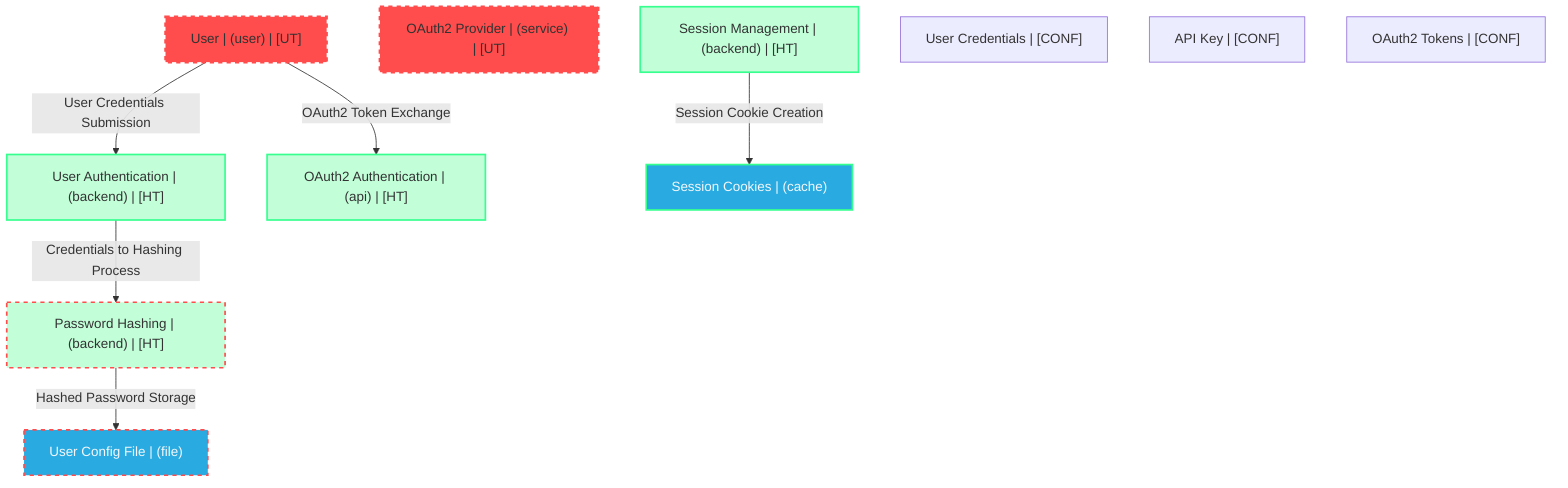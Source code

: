 graph TB
  node_01F8F4X6D8R8F1F9G8E1["User | (user) | [UT]"]:::untrusted
  node_01F8F4X6D8R8F1F9G8E2["OAuth2 Provider | (service) | [UT]"]:::untrusted
  node_01F8F4X6D8R8F1F9G8P1["User Authentication | (backend) | [HT]"]:::highTrust
  node_01F8F4X6D8R8F1F9G8P2["Password Hashing | (backend) | [HT]"]:::highTrust
  node_01F8F4X6D8R8F1F9G8P3["Session Management | (backend) | [HT]"]:::highTrust
  node_01F8F4X6D8R8F1F9G8P4["OAuth2 Authentication | (api) | [HT]"]:::highTrust
  node_01F8F4X6D8R8F1F9G8S1["User Config File | (file)"]:::dataStore
  node_01F8F4X6D8R8F1F9G8S2["Session Cookies | (cache)"]:::dataStore
  node_01F8F4X6D8R8F1F9G8D1["User Credentials | [CONF]"]:::dataAsset,confidential
  node_01F8F4X6D8R8F1F9G8D2["API Key | [CONF]"]:::dataAsset,confidential
  node_01F8F4X6D8R8F1F9G8D3["OAuth2 Tokens | [CONF]"]:::dataAsset,confidential

  node_01F8F4X6D8R8F1F9G8E1 -->|User Credentials Submission| node_01F8F4X6D8R8F1F9G8P1:::encryptedFlow
  node_01F8F4X6D8R8F1F9G8P1 -->|Credentials to Hashing Process| node_01F8F4X6D8R8F1F9G8P2:::unencryptedFlow
  node_01F8F4X6D8R8F1F9G8P2 -->|Hashed Password Storage| node_01F8F4X6D8R8F1F9G8S1:::unencryptedFlow
  node_01F8F4X6D8R8F1F9G8P3 -->|Session Cookie Creation| node_01F8F4X6D8R8F1F9G8S2:::encryptedFlow
  node_01F8F4X6D8R8F1F9G8E1 -->|OAuth2 Token Exchange| node_01F8F4X6D8R8F1F9G8P4:::encryptedFlow

  classDef externalEntity fill:#FF4C4C,stroke:#FF4C4C,stroke-width:2px,color:#F5F7FA
  classDef process fill:#36FF8F,stroke:#36FF8F,stroke-width:2px,color:#0B0D17
  classDef dataStore fill:#29ABE2,stroke:#29ABE2,stroke-width:2px,color:#F5F7FA
  classDef dataAsset fill:#A259FF,stroke:#c3a4ff,stroke-width:2px,color:#F5F7FA
  classDef untrusted fill:#FF4C4C,stroke:#FF4C4C,stroke-width:3px,stroke-dasharray:5 5
  classDef lowTrust fill:#f77c63,stroke:#f77c63,stroke-width:2px,stroke-dasharray:3 3
  classDef mediumTrust fill:#FFD300,stroke:#FFD300,stroke-width:2px
  classDef highTrust fill:#C2FFD8,stroke:#36FF8F,stroke-width:2px
  classDef veryHighTrust fill:#36FF8F,stroke:#36FF8F,stroke-width:3px
  classDef public fill:#C2FFD8,stroke:#36FF8F,stroke-width:1px
  classDef internal fill:#FFF2B3,stroke:#FFD300,stroke-width:1px
  classDef confidential fill:#FFB3B3,stroke:#FF4C4C,stroke-width:2px
  classDef restricted fill:#FF4C4C,stroke:#FF4C4C,stroke-width:3px
  classDef pii fill:#ffa1ad,stroke:#A259FF,stroke-width:2px
  classDef pci fill:#FF4C4C,stroke:#FF4C4C,stroke-width:3px
  classDef phi fill:#ffa1ad,stroke:#A259FF,stroke-width:3px
  classDef encryptedFlow stroke:#36FF8F,stroke-width:2px
  classDef unencryptedFlow stroke:#FF4C4C,stroke-width:2px,stroke-dasharray:5 5
  classDef authenticatedFlow stroke:#29ABE2,stroke-width:2px
  classDef trustBoundary fill:transparent,stroke:#2E3440,stroke-width:3px,stroke-dasharray:10 5